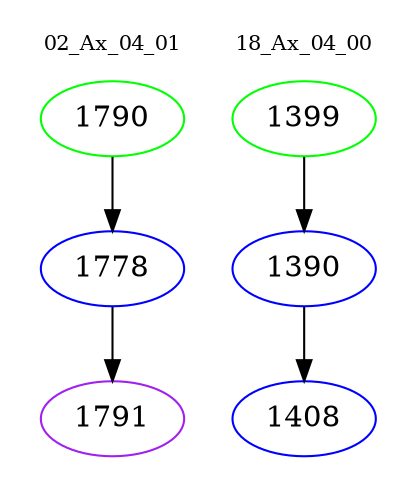 digraph{
subgraph cluster_0 {
color = white
label = "02_Ax_04_01";
fontsize=10;
T0_1790 [label="1790", color="green"]
T0_1790 -> T0_1778 [color="black"]
T0_1778 [label="1778", color="blue"]
T0_1778 -> T0_1791 [color="black"]
T0_1791 [label="1791", color="purple"]
}
subgraph cluster_1 {
color = white
label = "18_Ax_04_00";
fontsize=10;
T1_1399 [label="1399", color="green"]
T1_1399 -> T1_1390 [color="black"]
T1_1390 [label="1390", color="blue"]
T1_1390 -> T1_1408 [color="black"]
T1_1408 [label="1408", color="blue"]
}
}
